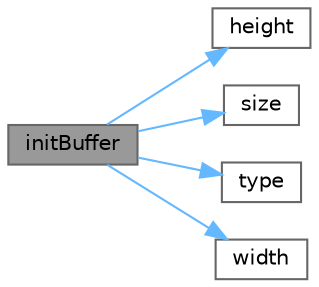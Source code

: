 digraph "initBuffer"
{
 // LATEX_PDF_SIZE
  bgcolor="transparent";
  edge [fontname=Helvetica,fontsize=10,labelfontname=Helvetica,labelfontsize=10];
  node [fontname=Helvetica,fontsize=10,shape=box,height=0.2,width=0.4];
  rankdir="LR";
  Node1 [id="Node000001",label="initBuffer",height=0.2,width=0.4,color="gray40", fillcolor="grey60", style="filled", fontcolor="black",tooltip="初始化缓冲区"];
  Node1 -> Node2 [id="edge1_Node000001_Node000002",color="steelblue1",style="solid",tooltip=" "];
  Node2 [id="Node000002",label="height",height=0.2,width=0.4,color="grey40", fillcolor="white", style="filled",URL="$class_video_raw_frame.html#a822ae85493a742654ba563619492b26a",tooltip="获取帧高度"];
  Node1 -> Node3 [id="edge2_Node000001_Node000003",color="steelblue1",style="solid",tooltip=" "];
  Node3 [id="Node000003",label="size",height=0.2,width=0.4,color="grey40", fillcolor="white", style="filled",URL="$class_video_raw_frame.html#af4b57d21919c42d55af03391f91a1c08",tooltip="获取帧缓冲区大小"];
  Node1 -> Node4 [id="edge3_Node000001_Node000004",color="steelblue1",style="solid",tooltip=" "];
  Node4 [id="Node000004",label="type",height=0.2,width=0.4,color="grey40", fillcolor="white", style="filled",URL="$class_video_raw_frame.html#adfa746870a1972173197173b6c97492c",tooltip="获取帧类型"];
  Node1 -> Node5 [id="edge4_Node000001_Node000005",color="steelblue1",style="solid",tooltip=" "];
  Node5 [id="Node000005",label="width",height=0.2,width=0.4,color="grey40", fillcolor="white", style="filled",URL="$class_video_raw_frame.html#a3eeed61a3424d2f907c8a1e420fddf6d",tooltip="获取帧宽度"];
}
